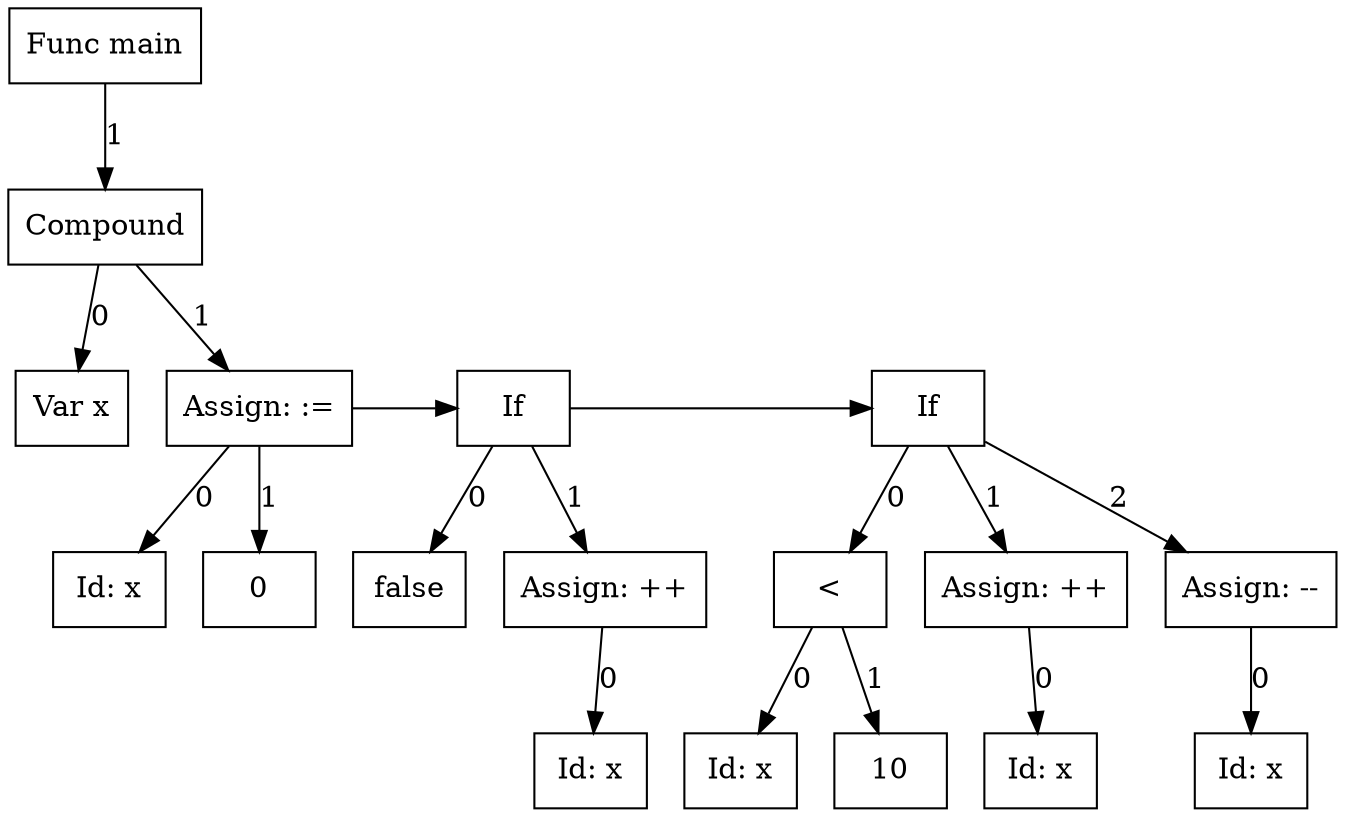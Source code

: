digraph G {
node17 [label="Func main"; shape=box];
subgraph childNames_17 {
rankdir="LR"; rank="same"; ordering=out
node16 [label="Compound"; shape=box];
}

subgraph childPtrs_17 {
rankdir="TB";
node17 -> node16 [label="1"];
}

subgraph childNames_16 {
rankdir="LR"; rank="same"; ordering=out
node0 [label="Var x"; shape=box];
node3 [label="Assign: :="; shape=box];
}

subgraph childPtrs_16 {
rankdir="TB";
node16 -> node0 [label="0"];
node16 -> node3 [label="1"];
}

subgraph childNames_3 {
rankdir="LR"; rank="same"; ordering=out
node1 [label="Id: x"; shape=box];
node2 [label="0"; shape=box];
}

subgraph childPtrs_3 {
rankdir="TB";
node3 -> node1 [label="0"];
node3 -> node2 [label="1"];
}

subgraph SibNames_3 {
rankdir="LR"; rank="same";
node3 [label="Assign: :="; shape=box];
node7 [label="If"; shape=box];
node15 [label="If"; shape=box];
}

subgraph SibPtrs_3 {
rankdir="LR";
node3 -> node7;
node7 -> node15;
}

subgraph childNames_7 {
rankdir="LR"; rank="same"; ordering=out
node4 [label="false"; shape=box];
node6 [label="Assign: ++"; shape=box];
}

subgraph childPtrs_7 {
rankdir="TB";
node7 -> node4 [label="0"];
node7 -> node6 [label="1"];
}

subgraph childNames_6 {
rankdir="LR"; rank="same"; ordering=out
node5 [label="Id: x"; shape=box];
}

subgraph childPtrs_6 {
rankdir="TB";
node6 -> node5 [label="0"];
}

subgraph childNames_15 {
rankdir="LR"; rank="same"; ordering=out
node10 [label="<"; shape=box];
node12 [label="Assign: ++"; shape=box];
node14 [label="Assign: --"; shape=box];
}

subgraph childPtrs_15 {
rankdir="TB";
node15 -> node10 [label="0"];
node15 -> node12 [label="1"];
node15 -> node14 [label="2"];
}

subgraph childNames_10 {
rankdir="LR"; rank="same"; ordering=out
node8 [label="Id: x"; shape=box];
node9 [label="10"; shape=box];
}

subgraph childPtrs_10 {
rankdir="TB";
node10 -> node8 [label="0"];
node10 -> node9 [label="1"];
}

subgraph childNames_12 {
rankdir="LR"; rank="same"; ordering=out
node11 [label="Id: x"; shape=box];
}

subgraph childPtrs_12 {
rankdir="TB";
node12 -> node11 [label="0"];
}

subgraph childNames_14 {
rankdir="LR"; rank="same"; ordering=out
node13 [label="Id: x"; shape=box];
}

subgraph childPtrs_14 {
rankdir="TB";
node14 -> node13 [label="0"];
}

}
